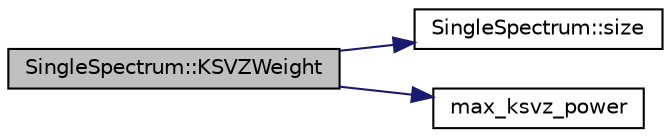 digraph "SingleSpectrum::KSVZWeight"
{
  edge [fontname="Helvetica",fontsize="10",labelfontname="Helvetica",labelfontsize="10"];
  node [fontname="Helvetica",fontsize="10",shape=record];
  rankdir="LR";
  Node1 [label="SingleSpectrum::KSVZWeight",height=0.2,width=0.4,color="black", fillcolor="grey75", style="filled", fontcolor="black"];
  Node1 -> Node2 [color="midnightblue",fontsize="10",style="solid",fontname="Helvetica"];
  Node2 [label="SingleSpectrum::size",height=0.2,width=0.4,color="black", fillcolor="white", style="filled",URL="$class_single_spectrum.html#a42c2d13e632ffc2d4f0931376c5b6e5b",tooltip="similar to std::vector::size(), get the number of points in the current spectrum. ..."];
  Node1 -> Node3 [color="midnightblue",fontsize="10",style="solid",fontname="Helvetica"];
  Node3 [label="max_ksvz_power",height=0.2,width=0.4,color="black", fillcolor="white", style="filled",URL="$physicsfunctions_8h.html#a7bfd1cf8f4f233a190883cdaecce2082",tooltip="Compute expected power (in Watts) from an axion to photon conversion Assumes a dark matter halo densi..."];
}
